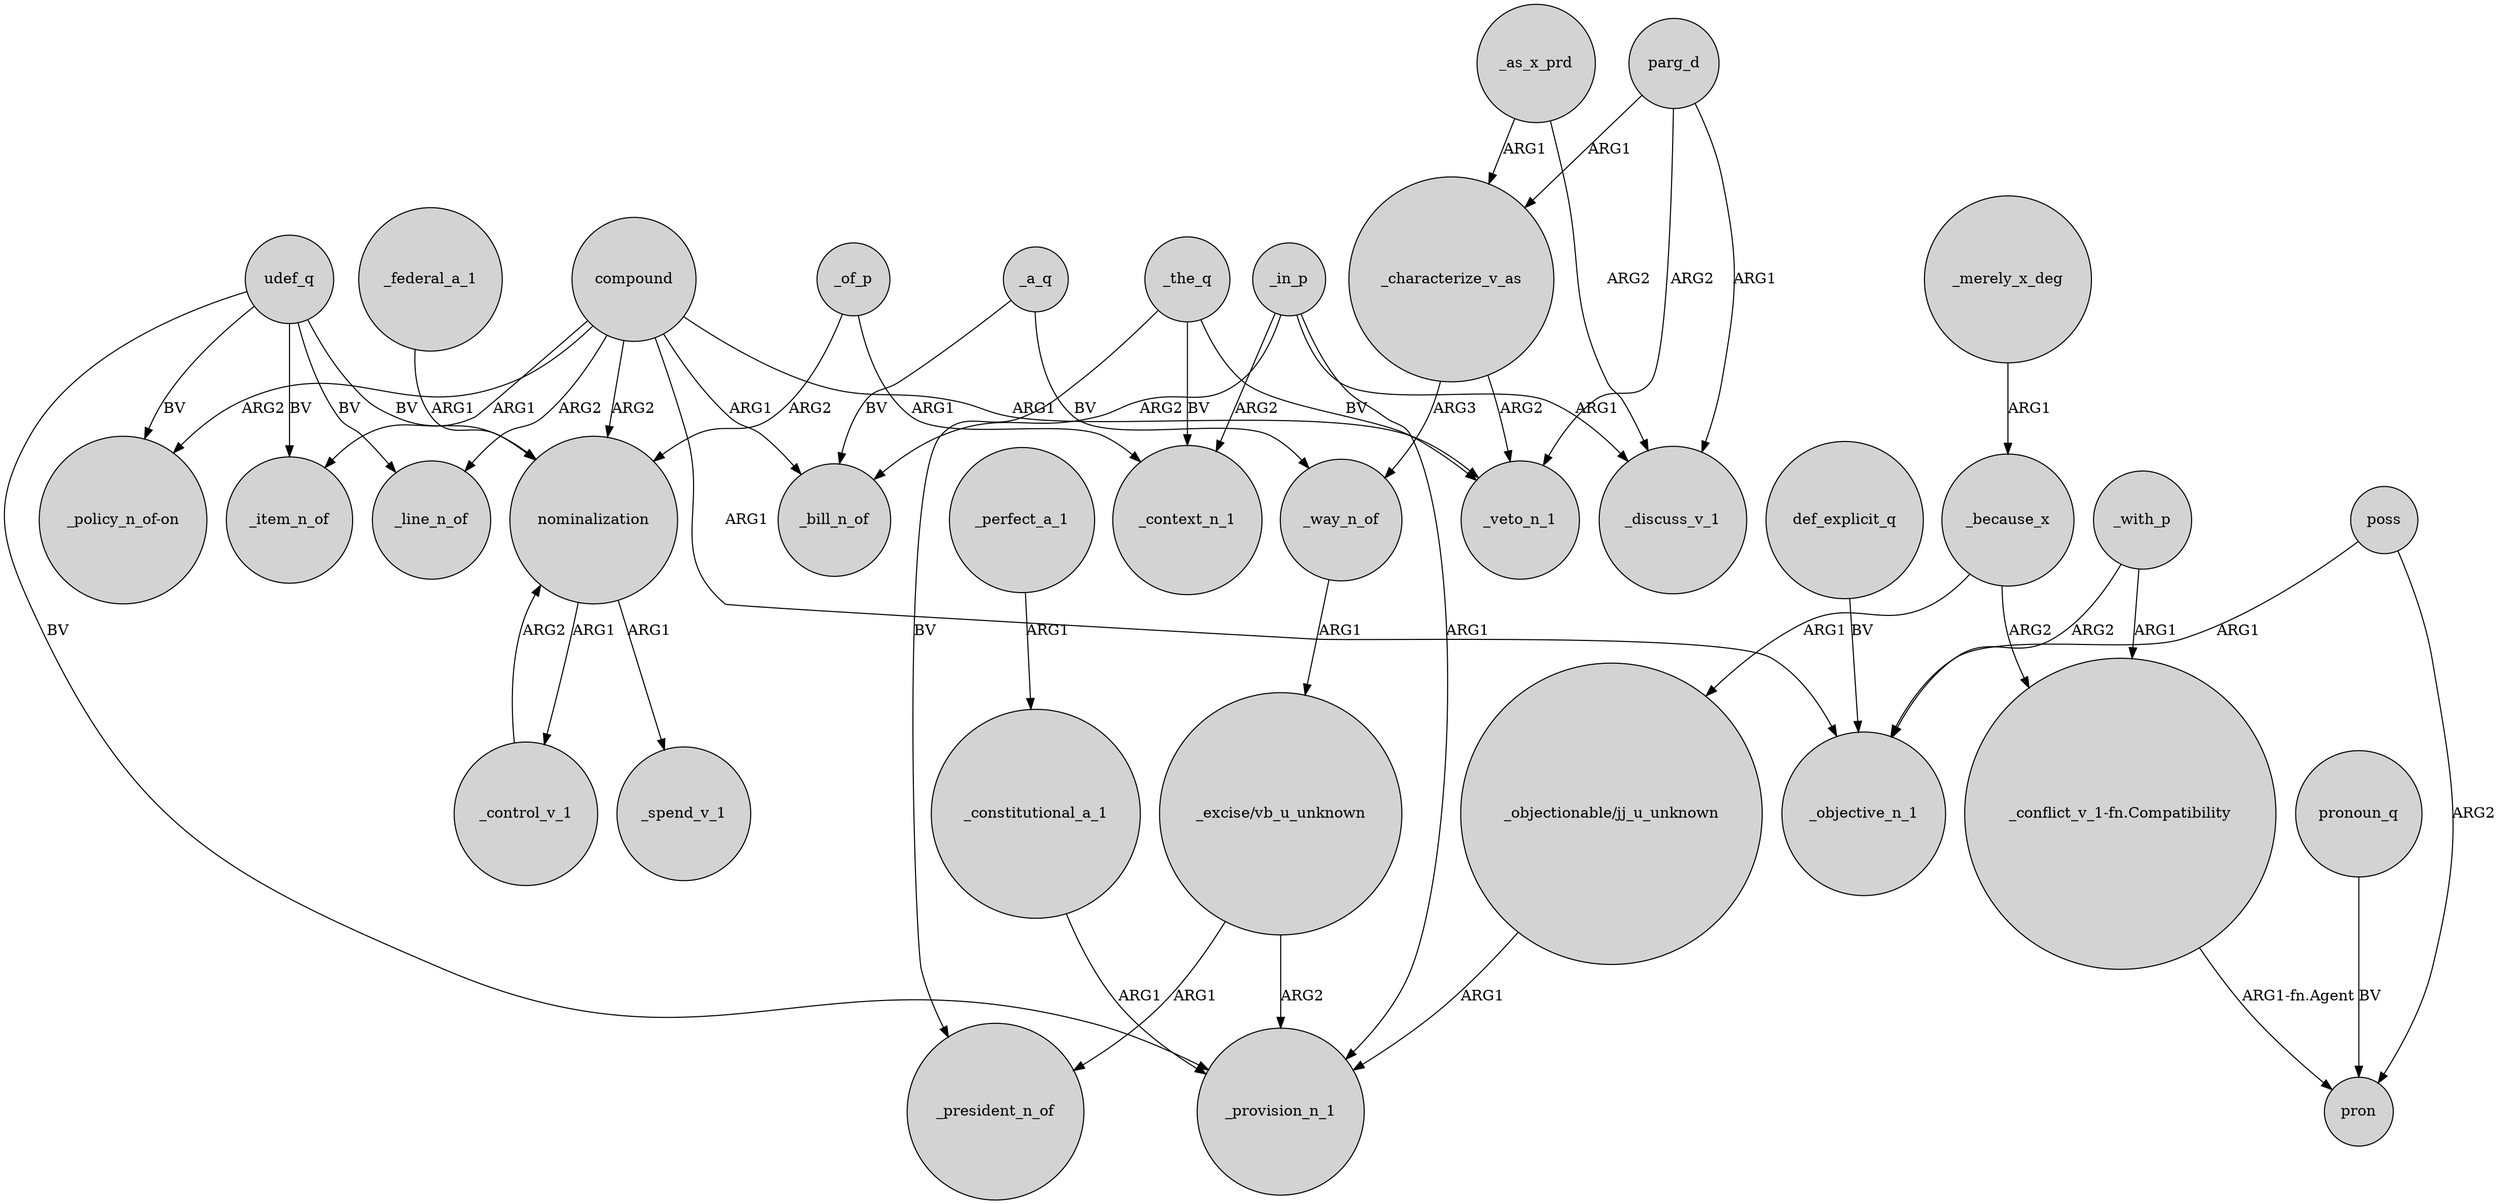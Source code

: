 digraph {
	node [shape=circle style=filled]
	compound -> _line_n_of [label=ARG2]
	compound -> _objective_n_1 [label=ARG1]
	_with_p -> _objective_n_1 [label=ARG2]
	compound -> _bill_n_of [label=ARG1]
	nominalization -> _spend_v_1 [label=ARG1]
	poss -> pron [label=ARG2]
	_a_q -> _bill_n_of [label=BV]
	_merely_x_deg -> _because_x [label=ARG1]
	compound -> "_policy_n_of-on" [label=ARG2]
	_the_q -> _veto_n_1 [label=BV]
	_characterize_v_as -> _veto_n_1 [label=ARG2]
	_in_p -> _discuss_v_1 [label=ARG1]
	_perfect_a_1 -> _constitutional_a_1 [label=ARG1]
	nominalization -> _control_v_1 [label=ARG1]
	_the_q -> _context_n_1 [label=BV]
	compound -> nominalization [label=ARG2]
	_in_p -> _provision_n_1 [label=ARG1]
	poss -> _objective_n_1 [label=ARG1]
	udef_q -> _provision_n_1 [label=BV]
	udef_q -> "_policy_n_of-on" [label=BV]
	_as_x_prd -> _discuss_v_1 [label=ARG2]
	_with_p -> "_conflict_v_1-fn.Compatibility" [label=ARG1]
	_in_p -> _bill_n_of [label=ARG2]
	pronoun_q -> pron [label=BV]
	compound -> _item_n_of [label=ARG1]
	udef_q -> _item_n_of [label=BV]
	"_conflict_v_1-fn.Compatibility" -> pron [label="ARG1-fn.Agent"]
	parg_d -> _characterize_v_as [label=ARG1]
	_because_x -> "_objectionable/jj_u_unknown" [label=ARG1]
	_of_p -> nominalization [label=ARG2]
	udef_q -> _line_n_of [label=BV]
	_control_v_1 -> nominalization [label=ARG2]
	parg_d -> _veto_n_1 [label=ARG2]
	_because_x -> "_conflict_v_1-fn.Compatibility" [label=ARG2]
	def_explicit_q -> _objective_n_1 [label=BV]
	parg_d -> _discuss_v_1 [label=ARG1]
	_the_q -> _president_n_of [label=BV]
	udef_q -> nominalization [label=BV]
	_federal_a_1 -> nominalization [label=ARG1]
	_of_p -> _context_n_1 [label=ARG1]
	_in_p -> _context_n_1 [label=ARG2]
	"_objectionable/jj_u_unknown" -> _provision_n_1 [label=ARG1]
	"_excise/vb_u_unknown" -> _president_n_of [label=ARG1]
	_a_q -> _way_n_of [label=BV]
	compound -> _veto_n_1 [label=ARG1]
	_way_n_of -> "_excise/vb_u_unknown" [label=ARG1]
	_constitutional_a_1 -> _provision_n_1 [label=ARG1]
	_characterize_v_as -> _way_n_of [label=ARG3]
	"_excise/vb_u_unknown" -> _provision_n_1 [label=ARG2]
	_as_x_prd -> _characterize_v_as [label=ARG1]
}
